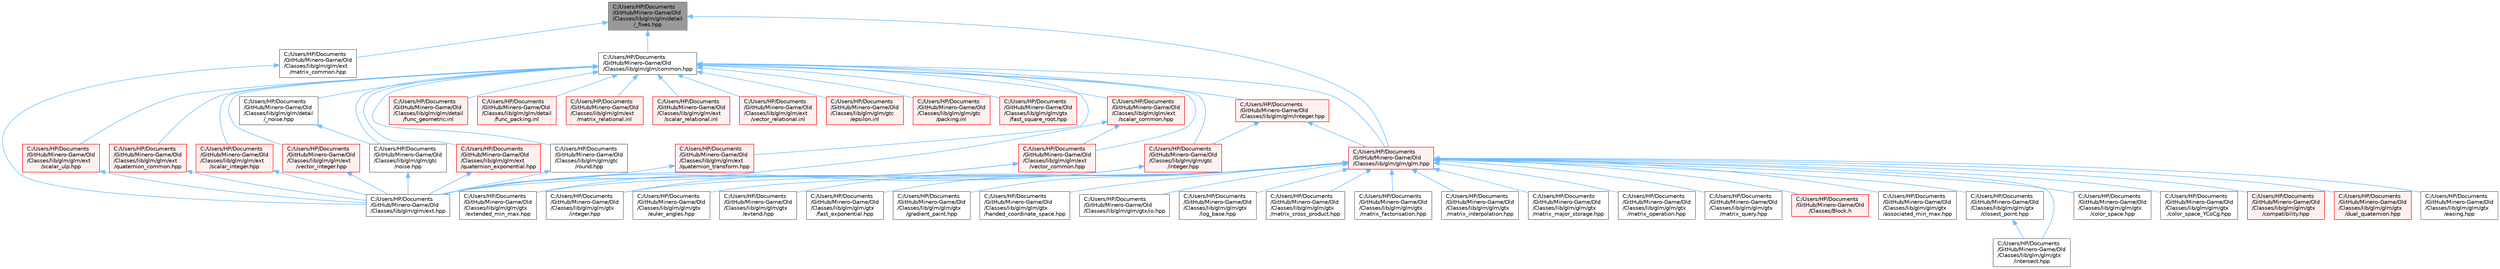 digraph "C:/Users/HP/Documents/GitHub/Minero-Game/Old/Classes/lib/glm/glm/detail/_fixes.hpp"
{
 // LATEX_PDF_SIZE
  bgcolor="transparent";
  edge [fontname=Helvetica,fontsize=10,labelfontname=Helvetica,labelfontsize=10];
  node [fontname=Helvetica,fontsize=10,shape=box,height=0.2,width=0.4];
  Node1 [id="Node000001",label="C:/Users/HP/Documents\l/GitHub/Minero-Game/Old\l/Classes/lib/glm/glm/detail\l/_fixes.hpp",height=0.2,width=0.4,color="gray40", fillcolor="grey60", style="filled", fontcolor="black",tooltip=" "];
  Node1 -> Node2 [id="edge70_Node000001_Node000002",dir="back",color="steelblue1",style="solid",tooltip=" "];
  Node2 [id="Node000002",label="C:/Users/HP/Documents\l/GitHub/Minero-Game/Old\l/Classes/lib/glm/glm/common.hpp",height=0.2,width=0.4,color="grey40", fillcolor="white", style="filled",URL="$_old_2_classes_2lib_2glm_2glm_2common_8hpp.html",tooltip=" "];
  Node2 -> Node3 [id="edge71_Node000002_Node000003",dir="back",color="steelblue1",style="solid",tooltip=" "];
  Node3 [id="Node000003",label="C:/Users/HP/Documents\l/GitHub/Minero-Game/Old\l/Classes/lib/glm/glm/detail\l/_noise.hpp",height=0.2,width=0.4,color="grey40", fillcolor="white", style="filled",URL="$_old_2_classes_2lib_2glm_2glm_2detail_2__noise_8hpp.html",tooltip=" "];
  Node3 -> Node4 [id="edge72_Node000003_Node000004",dir="back",color="steelblue1",style="solid",tooltip=" "];
  Node4 [id="Node000004",label="C:/Users/HP/Documents\l/GitHub/Minero-Game/Old\l/Classes/lib/glm/glm/gtc\l/noise.hpp",height=0.2,width=0.4,color="grey40", fillcolor="white", style="filled",URL="$_old_2_classes_2lib_2glm_2glm_2gtc_2noise_8hpp.html",tooltip=" "];
  Node4 -> Node5 [id="edge73_Node000004_Node000005",dir="back",color="steelblue1",style="solid",tooltip=" "];
  Node5 [id="Node000005",label="C:/Users/HP/Documents\l/GitHub/Minero-Game/Old\l/Classes/lib/glm/glm/ext.hpp",height=0.2,width=0.4,color="grey40", fillcolor="white", style="filled",URL="$_old_2_classes_2lib_2glm_2glm_2ext_8hpp.html",tooltip=" "];
  Node2 -> Node6 [id="edge74_Node000002_Node000006",dir="back",color="steelblue1",style="solid",tooltip=" "];
  Node6 [id="Node000006",label="C:/Users/HP/Documents\l/GitHub/Minero-Game/Old\l/Classes/lib/glm/glm/detail\l/func_geometric.inl",height=0.2,width=0.4,color="red", fillcolor="#FFF0F0", style="filled",URL="$_old_2_classes_2lib_2glm_2glm_2detail_2func__geometric_8inl.html",tooltip=" "];
  Node2 -> Node153 [id="edge75_Node000002_Node000153",dir="back",color="steelblue1",style="solid",tooltip=" "];
  Node153 [id="Node000153",label="C:/Users/HP/Documents\l/GitHub/Minero-Game/Old\l/Classes/lib/glm/glm/detail\l/func_packing.inl",height=0.2,width=0.4,color="red", fillcolor="#FFF0F0", style="filled",URL="$_old_2_classes_2lib_2glm_2glm_2detail_2func__packing_8inl.html",tooltip=" "];
  Node2 -> Node155 [id="edge76_Node000002_Node000155",dir="back",color="steelblue1",style="solid",tooltip=" "];
  Node155 [id="Node000155",label="C:/Users/HP/Documents\l/GitHub/Minero-Game/Old\l/Classes/lib/glm/glm/ext\l/matrix_relational.inl",height=0.2,width=0.4,color="red", fillcolor="#FFF0F0", style="filled",URL="$_old_2_classes_2lib_2glm_2glm_2ext_2matrix__relational_8inl.html",tooltip=" "];
  Node2 -> Node144 [id="edge77_Node000002_Node000144",dir="back",color="steelblue1",style="solid",tooltip=" "];
  Node144 [id="Node000144",label="C:/Users/HP/Documents\l/GitHub/Minero-Game/Old\l/Classes/lib/glm/glm/ext\l/quaternion_common.hpp",height=0.2,width=0.4,color="red", fillcolor="#FFF0F0", style="filled",URL="$_old_2_classes_2lib_2glm_2glm_2ext_2quaternion__common_8hpp.html",tooltip=" "];
  Node144 -> Node5 [id="edge78_Node000144_Node000005",dir="back",color="steelblue1",style="solid",tooltip=" "];
  Node2 -> Node141 [id="edge79_Node000002_Node000141",dir="back",color="steelblue1",style="solid",tooltip=" "];
  Node141 [id="Node000141",label="C:/Users/HP/Documents\l/GitHub/Minero-Game/Old\l/Classes/lib/glm/glm/ext\l/quaternion_exponential.hpp",height=0.2,width=0.4,color="red", fillcolor="#FFF0F0", style="filled",URL="$_old_2_classes_2lib_2glm_2glm_2ext_2quaternion__exponential_8hpp.html",tooltip=" "];
  Node141 -> Node5 [id="edge80_Node000141_Node000005",dir="back",color="steelblue1",style="solid",tooltip=" "];
  Node2 -> Node145 [id="edge81_Node000002_Node000145",dir="back",color="steelblue1",style="solid",tooltip=" "];
  Node145 [id="Node000145",label="C:/Users/HP/Documents\l/GitHub/Minero-Game/Old\l/Classes/lib/glm/glm/ext\l/quaternion_transform.hpp",height=0.2,width=0.4,color="red", fillcolor="#FFF0F0", style="filled",URL="$_old_2_classes_2lib_2glm_2glm_2ext_2quaternion__transform_8hpp.html",tooltip=" "];
  Node145 -> Node5 [id="edge82_Node000145_Node000005",dir="back",color="steelblue1",style="solid",tooltip=" "];
  Node2 -> Node157 [id="edge83_Node000002_Node000157",dir="back",color="steelblue1",style="solid",tooltip=" "];
  Node157 [id="Node000157",label="C:/Users/HP/Documents\l/GitHub/Minero-Game/Old\l/Classes/lib/glm/glm/ext\l/scalar_common.hpp",height=0.2,width=0.4,color="red", fillcolor="#FFF0F0", style="filled",URL="$_old_2_classes_2lib_2glm_2glm_2ext_2scalar__common_8hpp.html",tooltip=" "];
  Node157 -> Node5 [id="edge84_Node000157_Node000005",dir="back",color="steelblue1",style="solid",tooltip=" "];
  Node157 -> Node158 [id="edge85_Node000157_Node000158",dir="back",color="steelblue1",style="solid",tooltip=" "];
  Node158 [id="Node000158",label="C:/Users/HP/Documents\l/GitHub/Minero-Game/Old\l/Classes/lib/glm/glm/ext\l/vector_common.hpp",height=0.2,width=0.4,color="red", fillcolor="#FFF0F0", style="filled",URL="$_old_2_classes_2lib_2glm_2glm_2ext_2vector__common_8hpp.html",tooltip=" "];
  Node158 -> Node5 [id="edge86_Node000158_Node000005",dir="back",color="steelblue1",style="solid",tooltip=" "];
  Node158 -> Node51 [id="edge87_Node000158_Node000051",dir="back",color="steelblue1",style="solid",tooltip=" "];
  Node51 [id="Node000051",label="C:/Users/HP/Documents\l/GitHub/Minero-Game/Old\l/Classes/lib/glm/glm/gtx\l/extended_min_max.hpp",height=0.2,width=0.4,color="grey40", fillcolor="white", style="filled",URL="$_old_2_classes_2lib_2glm_2glm_2gtx_2extended__min__max_8hpp.html",tooltip=" "];
  Node2 -> Node159 [id="edge88_Node000002_Node000159",dir="back",color="steelblue1",style="solid",tooltip=" "];
  Node159 [id="Node000159",label="C:/Users/HP/Documents\l/GitHub/Minero-Game/Old\l/Classes/lib/glm/glm/ext\l/scalar_integer.hpp",height=0.2,width=0.4,color="red", fillcolor="#FFF0F0", style="filled",URL="$_old_2_classes_2lib_2glm_2glm_2ext_2scalar__integer_8hpp.html",tooltip=" "];
  Node159 -> Node5 [id="edge89_Node000159_Node000005",dir="back",color="steelblue1",style="solid",tooltip=" "];
  Node2 -> Node164 [id="edge90_Node000002_Node000164",dir="back",color="steelblue1",style="solid",tooltip=" "];
  Node164 [id="Node000164",label="C:/Users/HP/Documents\l/GitHub/Minero-Game/Old\l/Classes/lib/glm/glm/ext\l/scalar_relational.inl",height=0.2,width=0.4,color="red", fillcolor="#FFF0F0", style="filled",URL="$_old_2_classes_2lib_2glm_2glm_2ext_2scalar__relational_8inl.html",tooltip=" "];
  Node2 -> Node167 [id="edge91_Node000002_Node000167",dir="back",color="steelblue1",style="solid",tooltip=" "];
  Node167 [id="Node000167",label="C:/Users/HP/Documents\l/GitHub/Minero-Game/Old\l/Classes/lib/glm/glm/ext\l/scalar_ulp.hpp",height=0.2,width=0.4,color="red", fillcolor="#FFF0F0", style="filled",URL="$_old_2_classes_2lib_2glm_2glm_2ext_2scalar__ulp_8hpp.html",tooltip=" "];
  Node167 -> Node5 [id="edge92_Node000167_Node000005",dir="back",color="steelblue1",style="solid",tooltip=" "];
  Node2 -> Node158 [id="edge93_Node000002_Node000158",dir="back",color="steelblue1",style="solid",tooltip=" "];
  Node2 -> Node161 [id="edge94_Node000002_Node000161",dir="back",color="steelblue1",style="solid",tooltip=" "];
  Node161 [id="Node000161",label="C:/Users/HP/Documents\l/GitHub/Minero-Game/Old\l/Classes/lib/glm/glm/ext\l/vector_integer.hpp",height=0.2,width=0.4,color="red", fillcolor="#FFF0F0", style="filled",URL="$_old_2_classes_2lib_2glm_2glm_2ext_2vector__integer_8hpp.html",tooltip=" "];
  Node161 -> Node5 [id="edge95_Node000161_Node000005",dir="back",color="steelblue1",style="solid",tooltip=" "];
  Node2 -> Node171 [id="edge96_Node000002_Node000171",dir="back",color="steelblue1",style="solid",tooltip=" "];
  Node171 [id="Node000171",label="C:/Users/HP/Documents\l/GitHub/Minero-Game/Old\l/Classes/lib/glm/glm/ext\l/vector_relational.inl",height=0.2,width=0.4,color="red", fillcolor="#FFF0F0", style="filled",URL="$_old_2_classes_2lib_2glm_2glm_2ext_2vector__relational_8inl.html",tooltip=" "];
  Node2 -> Node18 [id="edge97_Node000002_Node000018",dir="back",color="steelblue1",style="solid",tooltip=" "];
  Node18 [id="Node000018",label="C:/Users/HP/Documents\l/GitHub/Minero-Game/Old\l/Classes/lib/glm/glm/glm.hpp",height=0.2,width=0.4,color="red", fillcolor="#FFF0F0", style="filled",URL="$_old_2_classes_2lib_2glm_2glm_2glm_8hpp.html",tooltip=" "];
  Node18 -> Node19 [id="edge98_Node000018_Node000019",dir="back",color="steelblue1",style="solid",tooltip=" "];
  Node19 [id="Node000019",label="C:/Users/HP/Documents\l/GitHub/Minero-Game/Old\l/Classes/Block.h",height=0.2,width=0.4,color="red", fillcolor="#FFF0F0", style="filled",URL="$_old_2_classes_2_block_8h.html",tooltip=" "];
  Node18 -> Node5 [id="edge99_Node000018_Node000005",dir="back",color="steelblue1",style="solid",tooltip=" "];
  Node18 -> Node35 [id="edge100_Node000018_Node000035",dir="back",color="steelblue1",style="solid",tooltip=" "];
  Node35 [id="Node000035",label="C:/Users/HP/Documents\l/GitHub/Minero-Game/Old\l/Classes/lib/glm/glm/gtx\l/associated_min_max.hpp",height=0.2,width=0.4,color="grey40", fillcolor="white", style="filled",URL="$_old_2_classes_2lib_2glm_2glm_2gtx_2associated__min__max_8hpp.html",tooltip=" "];
  Node18 -> Node36 [id="edge101_Node000018_Node000036",dir="back",color="steelblue1",style="solid",tooltip=" "];
  Node36 [id="Node000036",label="C:/Users/HP/Documents\l/GitHub/Minero-Game/Old\l/Classes/lib/glm/glm/gtx\l/closest_point.hpp",height=0.2,width=0.4,color="grey40", fillcolor="white", style="filled",URL="$_old_2_classes_2lib_2glm_2glm_2gtx_2closest__point_8hpp.html",tooltip=" "];
  Node36 -> Node37 [id="edge102_Node000036_Node000037",dir="back",color="steelblue1",style="solid",tooltip=" "];
  Node37 [id="Node000037",label="C:/Users/HP/Documents\l/GitHub/Minero-Game/Old\l/Classes/lib/glm/glm/gtx\l/intersect.hpp",height=0.2,width=0.4,color="grey40", fillcolor="white", style="filled",URL="$_old_2_classes_2lib_2glm_2glm_2gtx_2intersect_8hpp.html",tooltip=" "];
  Node18 -> Node38 [id="edge103_Node000018_Node000038",dir="back",color="steelblue1",style="solid",tooltip=" "];
  Node38 [id="Node000038",label="C:/Users/HP/Documents\l/GitHub/Minero-Game/Old\l/Classes/lib/glm/glm/gtx\l/color_space.hpp",height=0.2,width=0.4,color="grey40", fillcolor="white", style="filled",URL="$_old_2_classes_2lib_2glm_2glm_2gtx_2color__space_8hpp.html",tooltip=" "];
  Node18 -> Node39 [id="edge104_Node000018_Node000039",dir="back",color="steelblue1",style="solid",tooltip=" "];
  Node39 [id="Node000039",label="C:/Users/HP/Documents\l/GitHub/Minero-Game/Old\l/Classes/lib/glm/glm/gtx\l/color_space_YCoCg.hpp",height=0.2,width=0.4,color="grey40", fillcolor="white", style="filled",URL="$_old_2_classes_2lib_2glm_2glm_2gtx_2color__space___y_co_cg_8hpp.html",tooltip=" "];
  Node18 -> Node40 [id="edge105_Node000018_Node000040",dir="back",color="steelblue1",style="solid",tooltip=" "];
  Node40 [id="Node000040",label="C:/Users/HP/Documents\l/GitHub/Minero-Game/Old\l/Classes/lib/glm/glm/gtx\l/compatibility.hpp",height=0.2,width=0.4,color="red", fillcolor="#FFF0F0", style="filled",URL="$_old_2_classes_2lib_2glm_2glm_2gtx_2compatibility_8hpp.html",tooltip=" "];
  Node18 -> Node43 [id="edge106_Node000018_Node000043",dir="back",color="steelblue1",style="solid",tooltip=" "];
  Node43 [id="Node000043",label="C:/Users/HP/Documents\l/GitHub/Minero-Game/Old\l/Classes/lib/glm/glm/gtx\l/dual_quaternion.hpp",height=0.2,width=0.4,color="red", fillcolor="#FFF0F0", style="filled",URL="$_old_2_classes_2lib_2glm_2glm_2gtx_2dual__quaternion_8hpp.html",tooltip=" "];
  Node18 -> Node49 [id="edge107_Node000018_Node000049",dir="back",color="steelblue1",style="solid",tooltip=" "];
  Node49 [id="Node000049",label="C:/Users/HP/Documents\l/GitHub/Minero-Game/Old\l/Classes/lib/glm/glm/gtx\l/easing.hpp",height=0.2,width=0.4,color="grey40", fillcolor="white", style="filled",URL="$_old_2_classes_2lib_2glm_2glm_2gtx_2easing_8hpp.html",tooltip=" "];
  Node18 -> Node42 [id="edge108_Node000018_Node000042",dir="back",color="steelblue1",style="solid",tooltip=" "];
  Node42 [id="Node000042",label="C:/Users/HP/Documents\l/GitHub/Minero-Game/Old\l/Classes/lib/glm/glm/gtx\l/euler_angles.hpp",height=0.2,width=0.4,color="grey40", fillcolor="white", style="filled",URL="$_old_2_classes_2lib_2glm_2glm_2gtx_2euler__angles_8hpp.html",tooltip=" "];
  Node18 -> Node50 [id="edge109_Node000018_Node000050",dir="back",color="steelblue1",style="solid",tooltip=" "];
  Node50 [id="Node000050",label="C:/Users/HP/Documents\l/GitHub/Minero-Game/Old\l/Classes/lib/glm/glm/gtx\l/extend.hpp",height=0.2,width=0.4,color="grey40", fillcolor="white", style="filled",URL="$_old_2_classes_2lib_2glm_2glm_2gtx_2extend_8hpp.html",tooltip=" "];
  Node18 -> Node51 [id="edge110_Node000018_Node000051",dir="back",color="steelblue1",style="solid",tooltip=" "];
  Node18 -> Node52 [id="edge111_Node000018_Node000052",dir="back",color="steelblue1",style="solid",tooltip=" "];
  Node52 [id="Node000052",label="C:/Users/HP/Documents\l/GitHub/Minero-Game/Old\l/Classes/lib/glm/glm/gtx\l/fast_exponential.hpp",height=0.2,width=0.4,color="grey40", fillcolor="white", style="filled",URL="$_old_2_classes_2lib_2glm_2glm_2gtx_2fast__exponential_8hpp.html",tooltip=" "];
  Node18 -> Node53 [id="edge112_Node000018_Node000053",dir="back",color="steelblue1",style="solid",tooltip=" "];
  Node53 [id="Node000053",label="C:/Users/HP/Documents\l/GitHub/Minero-Game/Old\l/Classes/lib/glm/glm/gtx\l/gradient_paint.hpp",height=0.2,width=0.4,color="grey40", fillcolor="white", style="filled",URL="$_old_2_classes_2lib_2glm_2glm_2gtx_2gradient__paint_8hpp.html",tooltip=" "];
  Node18 -> Node54 [id="edge113_Node000018_Node000054",dir="back",color="steelblue1",style="solid",tooltip=" "];
  Node54 [id="Node000054",label="C:/Users/HP/Documents\l/GitHub/Minero-Game/Old\l/Classes/lib/glm/glm/gtx\l/handed_coordinate_space.hpp",height=0.2,width=0.4,color="grey40", fillcolor="white", style="filled",URL="$_old_2_classes_2lib_2glm_2glm_2gtx_2handed__coordinate__space_8hpp.html",tooltip=" "];
  Node18 -> Node55 [id="edge114_Node000018_Node000055",dir="back",color="steelblue1",style="solid",tooltip=" "];
  Node55 [id="Node000055",label="C:/Users/HP/Documents\l/GitHub/Minero-Game/Old\l/Classes/lib/glm/glm/gtx\l/integer.hpp",height=0.2,width=0.4,color="grey40", fillcolor="white", style="filled",URL="$_old_2_classes_2lib_2glm_2glm_2gtx_2integer_8hpp.html",tooltip=" "];
  Node18 -> Node37 [id="edge115_Node000018_Node000037",dir="back",color="steelblue1",style="solid",tooltip=" "];
  Node18 -> Node48 [id="edge116_Node000018_Node000048",dir="back",color="steelblue1",style="solid",tooltip=" "];
  Node48 [id="Node000048",label="C:/Users/HP/Documents\l/GitHub/Minero-Game/Old\l/Classes/lib/glm/glm/gtx/io.hpp",height=0.2,width=0.4,color="grey40", fillcolor="white", style="filled",URL="$_old_2_classes_2lib_2glm_2glm_2gtx_2io_8hpp.html",tooltip=" "];
  Node18 -> Node56 [id="edge117_Node000018_Node000056",dir="back",color="steelblue1",style="solid",tooltip=" "];
  Node56 [id="Node000056",label="C:/Users/HP/Documents\l/GitHub/Minero-Game/Old\l/Classes/lib/glm/glm/gtx\l/log_base.hpp",height=0.2,width=0.4,color="grey40", fillcolor="white", style="filled",URL="$_old_2_classes_2lib_2glm_2glm_2gtx_2log__base_8hpp.html",tooltip=" "];
  Node18 -> Node57 [id="edge118_Node000018_Node000057",dir="back",color="steelblue1",style="solid",tooltip=" "];
  Node57 [id="Node000057",label="C:/Users/HP/Documents\l/GitHub/Minero-Game/Old\l/Classes/lib/glm/glm/gtx\l/matrix_cross_product.hpp",height=0.2,width=0.4,color="grey40", fillcolor="white", style="filled",URL="$_old_2_classes_2lib_2glm_2glm_2gtx_2matrix__cross__product_8hpp.html",tooltip=" "];
  Node18 -> Node58 [id="edge119_Node000018_Node000058",dir="back",color="steelblue1",style="solid",tooltip=" "];
  Node58 [id="Node000058",label="C:/Users/HP/Documents\l/GitHub/Minero-Game/Old\l/Classes/lib/glm/glm/gtx\l/matrix_factorisation.hpp",height=0.2,width=0.4,color="grey40", fillcolor="white", style="filled",URL="$_old_2_classes_2lib_2glm_2glm_2gtx_2matrix__factorisation_8hpp.html",tooltip=" "];
  Node18 -> Node59 [id="edge120_Node000018_Node000059",dir="back",color="steelblue1",style="solid",tooltip=" "];
  Node59 [id="Node000059",label="C:/Users/HP/Documents\l/GitHub/Minero-Game/Old\l/Classes/lib/glm/glm/gtx\l/matrix_interpolation.hpp",height=0.2,width=0.4,color="grey40", fillcolor="white", style="filled",URL="$_old_2_classes_2lib_2glm_2glm_2gtx_2matrix__interpolation_8hpp.html",tooltip=" "];
  Node18 -> Node60 [id="edge121_Node000018_Node000060",dir="back",color="steelblue1",style="solid",tooltip=" "];
  Node60 [id="Node000060",label="C:/Users/HP/Documents\l/GitHub/Minero-Game/Old\l/Classes/lib/glm/glm/gtx\l/matrix_major_storage.hpp",height=0.2,width=0.4,color="grey40", fillcolor="white", style="filled",URL="$_old_2_classes_2lib_2glm_2glm_2gtx_2matrix__major__storage_8hpp.html",tooltip=" "];
  Node18 -> Node61 [id="edge122_Node000018_Node000061",dir="back",color="steelblue1",style="solid",tooltip=" "];
  Node61 [id="Node000061",label="C:/Users/HP/Documents\l/GitHub/Minero-Game/Old\l/Classes/lib/glm/glm/gtx\l/matrix_operation.hpp",height=0.2,width=0.4,color="grey40", fillcolor="white", style="filled",URL="$_old_2_classes_2lib_2glm_2glm_2gtx_2matrix__operation_8hpp.html",tooltip=" "];
  Node18 -> Node62 [id="edge123_Node000018_Node000062",dir="back",color="steelblue1",style="solid",tooltip=" "];
  Node62 [id="Node000062",label="C:/Users/HP/Documents\l/GitHub/Minero-Game/Old\l/Classes/lib/glm/glm/gtx\l/matrix_query.hpp",height=0.2,width=0.4,color="grey40", fillcolor="white", style="filled",URL="$_old_2_classes_2lib_2glm_2glm_2gtx_2matrix__query_8hpp.html",tooltip=" "];
  Node2 -> Node174 [id="edge124_Node000002_Node000174",dir="back",color="steelblue1",style="solid",tooltip=" "];
  Node174 [id="Node000174",label="C:/Users/HP/Documents\l/GitHub/Minero-Game/Old\l/Classes/lib/glm/glm/gtc\l/epsilon.inl",height=0.2,width=0.4,color="red", fillcolor="#FFF0F0", style="filled",URL="$_old_2_classes_2lib_2glm_2glm_2gtc_2epsilon_8inl.html",tooltip=" "];
  Node2 -> Node179 [id="edge125_Node000002_Node000179",dir="back",color="steelblue1",style="solid",tooltip=" "];
  Node179 [id="Node000179",label="C:/Users/HP/Documents\l/GitHub/Minero-Game/Old\l/Classes/lib/glm/glm/gtc\l/integer.hpp",height=0.2,width=0.4,color="red", fillcolor="#FFF0F0", style="filled",URL="$_old_2_classes_2lib_2glm_2glm_2gtc_2integer_8hpp.html",tooltip=" "];
  Node179 -> Node5 [id="edge126_Node000179_Node000005",dir="back",color="steelblue1",style="solid",tooltip=" "];
  Node179 -> Node55 [id="edge127_Node000179_Node000055",dir="back",color="steelblue1",style="solid",tooltip=" "];
  Node2 -> Node4 [id="edge128_Node000002_Node000004",dir="back",color="steelblue1",style="solid",tooltip=" "];
  Node2 -> Node166 [id="edge129_Node000002_Node000166",dir="back",color="steelblue1",style="solid",tooltip=" "];
  Node166 [id="Node000166",label="C:/Users/HP/Documents\l/GitHub/Minero-Game/Old\l/Classes/lib/glm/glm/gtc\l/packing.inl",height=0.2,width=0.4,color="red", fillcolor="#FFF0F0", style="filled",URL="$_old_2_classes_2lib_2glm_2glm_2gtc_2packing_8inl.html",tooltip=" "];
  Node2 -> Node163 [id="edge130_Node000002_Node000163",dir="back",color="steelblue1",style="solid",tooltip=" "];
  Node163 [id="Node000163",label="C:/Users/HP/Documents\l/GitHub/Minero-Game/Old\l/Classes/lib/glm/glm/gtc\l/round.hpp",height=0.2,width=0.4,color="grey40", fillcolor="white", style="filled",URL="$_old_2_classes_2lib_2glm_2glm_2gtc_2round_8hpp.html",tooltip=" "];
  Node163 -> Node5 [id="edge131_Node000163_Node000005",dir="back",color="steelblue1",style="solid",tooltip=" "];
  Node2 -> Node150 [id="edge132_Node000002_Node000150",dir="back",color="steelblue1",style="solid",tooltip=" "];
  Node150 [id="Node000150",label="C:/Users/HP/Documents\l/GitHub/Minero-Game/Old\l/Classes/lib/glm/glm/gtx\l/fast_square_root.hpp",height=0.2,width=0.4,color="red", fillcolor="#FFF0F0", style="filled",URL="$_old_2_classes_2lib_2glm_2glm_2gtx_2fast__square__root_8hpp.html",tooltip=" "];
  Node2 -> Node180 [id="edge133_Node000002_Node000180",dir="back",color="steelblue1",style="solid",tooltip=" "];
  Node180 [id="Node000180",label="C:/Users/HP/Documents\l/GitHub/Minero-Game/Old\l/Classes/lib/glm/glm/integer.hpp",height=0.2,width=0.4,color="red", fillcolor="#FFF0F0", style="filled",URL="$_old_2_classes_2lib_2glm_2glm_2integer_8hpp.html",tooltip=" "];
  Node180 -> Node18 [id="edge134_Node000180_Node000018",dir="back",color="steelblue1",style="solid",tooltip=" "];
  Node180 -> Node179 [id="edge135_Node000180_Node000179",dir="back",color="steelblue1",style="solid",tooltip=" "];
  Node1 -> Node136 [id="edge136_Node000001_Node000136",dir="back",color="steelblue1",style="solid",tooltip=" "];
  Node136 [id="Node000136",label="C:/Users/HP/Documents\l/GitHub/Minero-Game/Old\l/Classes/lib/glm/glm/ext\l/matrix_common.hpp",height=0.2,width=0.4,color="grey40", fillcolor="white", style="filled",URL="$_old_2_classes_2lib_2glm_2glm_2ext_2matrix__common_8hpp.html",tooltip=" "];
  Node136 -> Node5 [id="edge137_Node000136_Node000005",dir="back",color="steelblue1",style="solid",tooltip=" "];
  Node1 -> Node18 [id="edge138_Node000001_Node000018",dir="back",color="steelblue1",style="solid",tooltip=" "];
}
